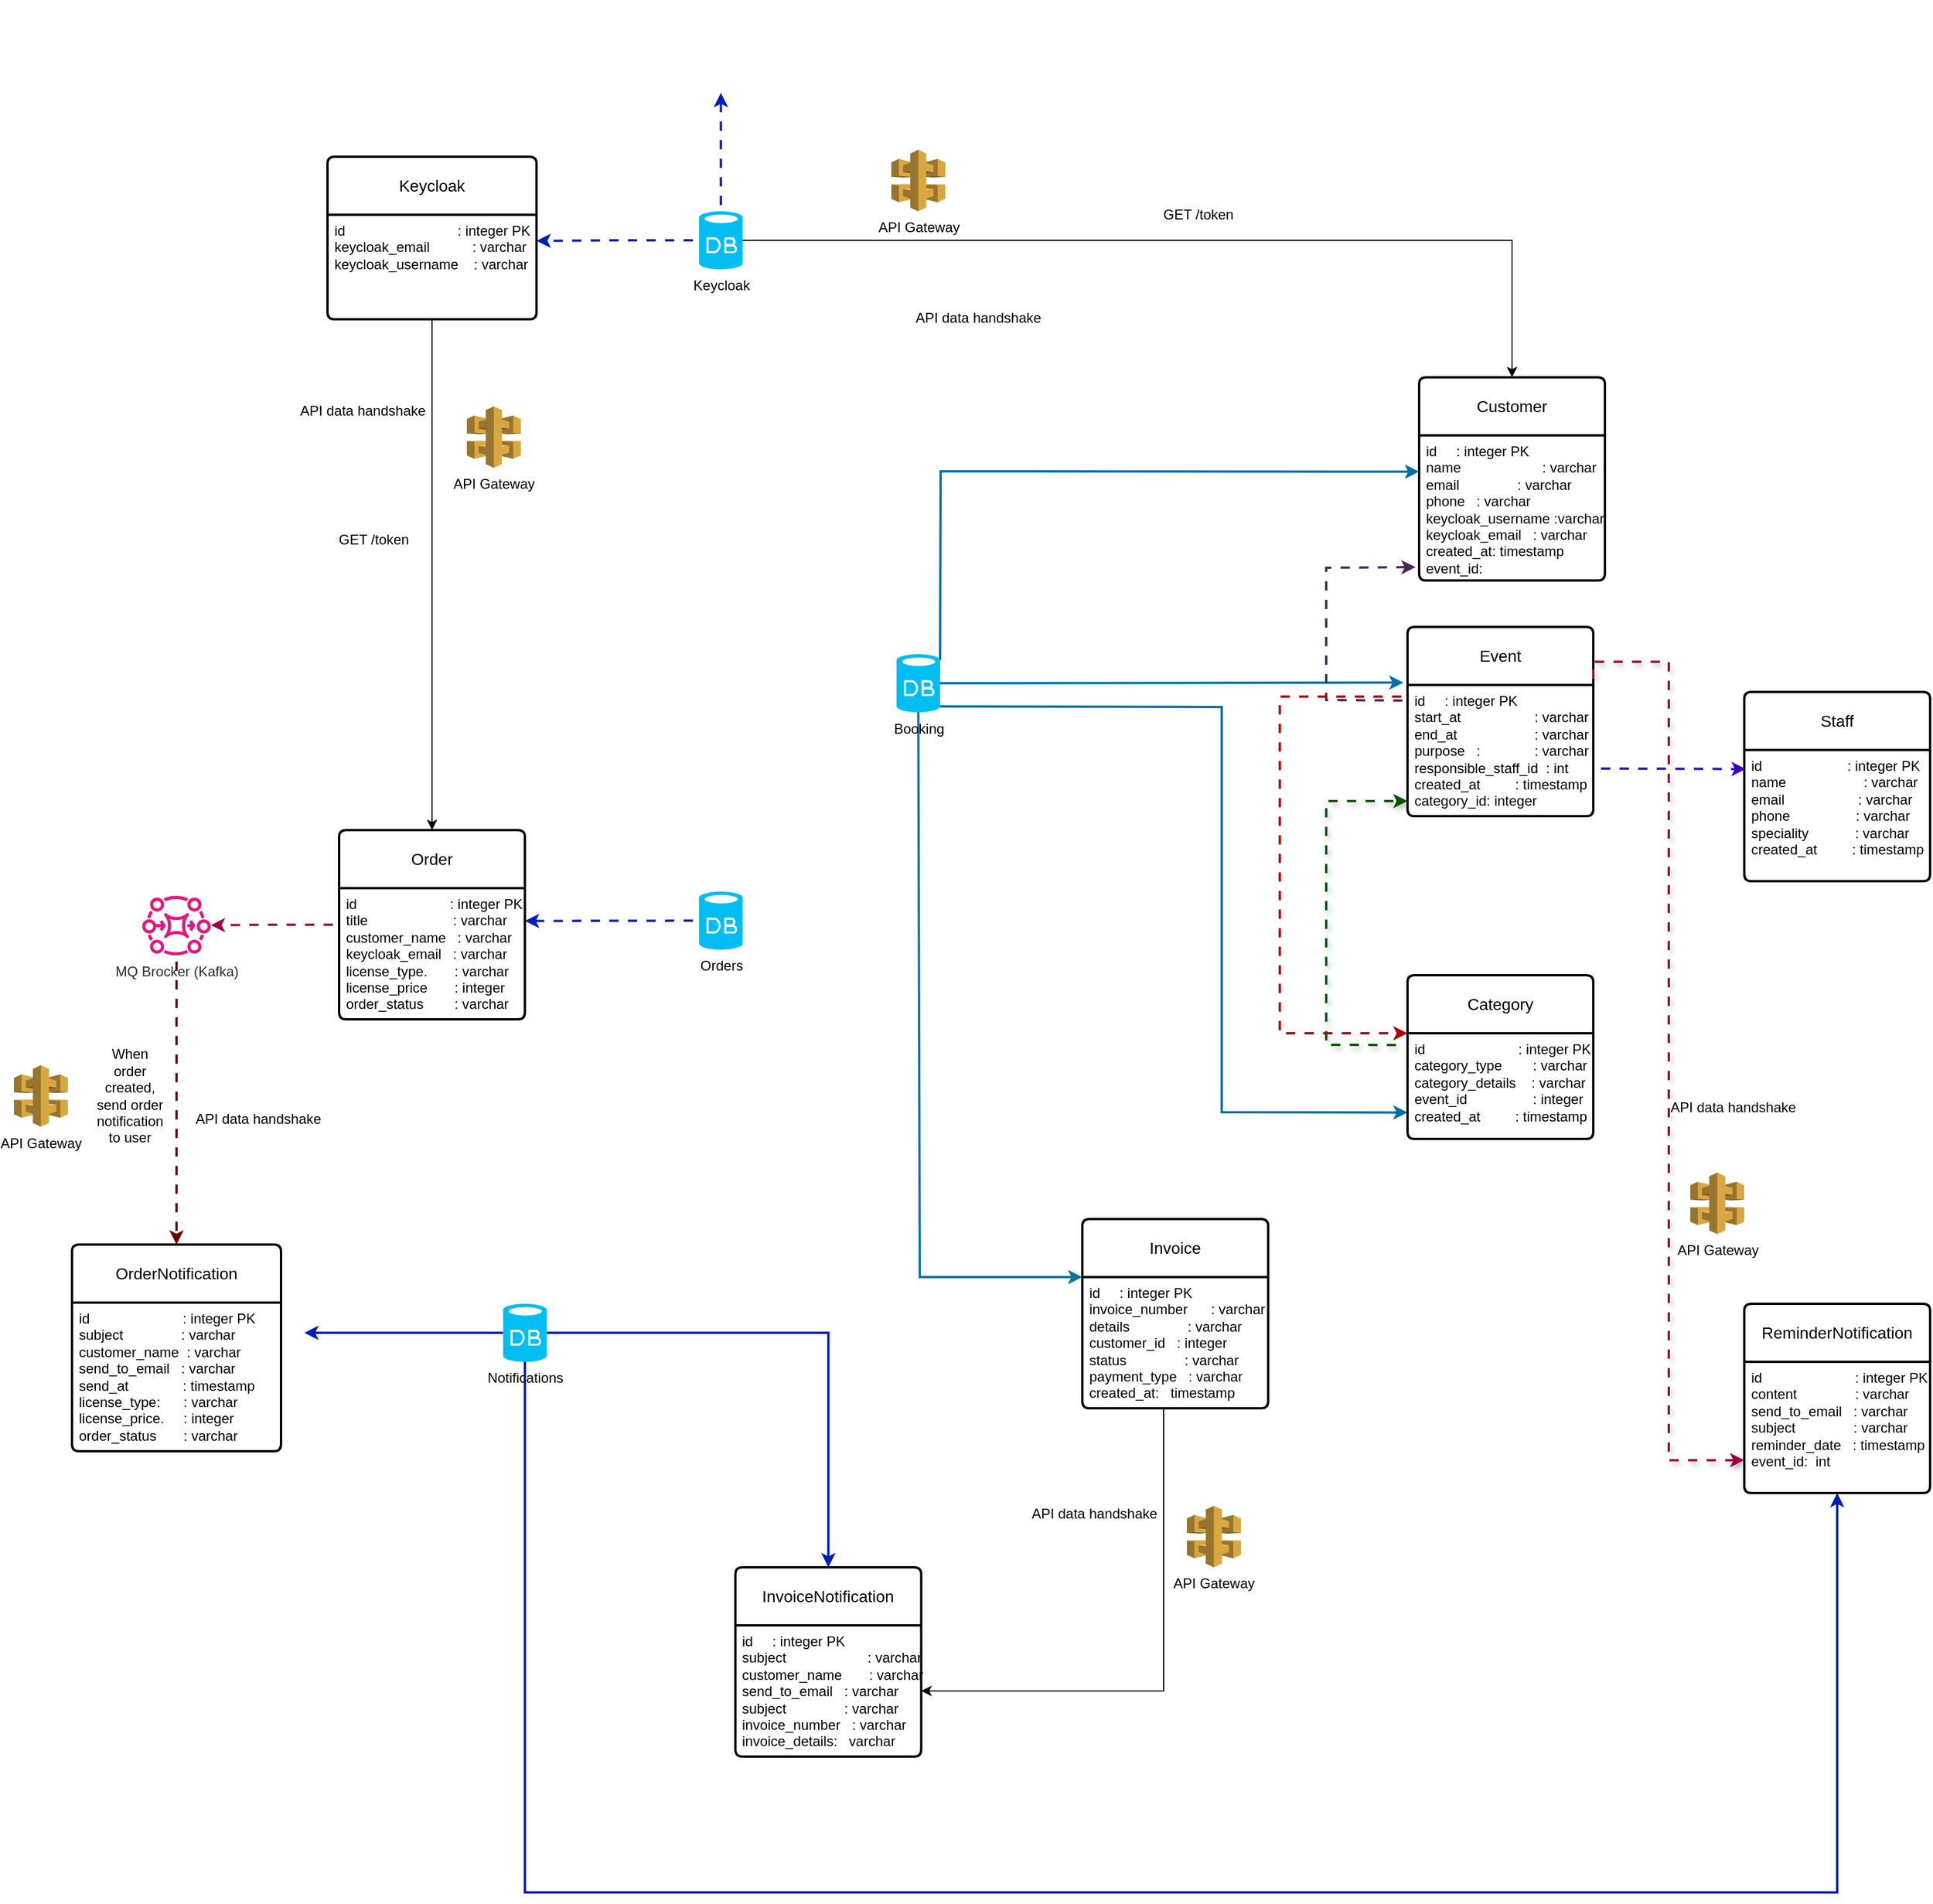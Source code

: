 <mxfile version="24.7.1" type="device">
  <diagram name="Page-1" id="e56a1550-8fbb-45ad-956c-1786394a9013">
    <mxGraphModel dx="4280" dy="2630" grid="1" gridSize="10" guides="1" tooltips="1" connect="1" arrows="1" fold="1" page="1" pageScale="1" pageWidth="1100" pageHeight="850" background="none" math="0" shadow="0">
      <root>
        <mxCell id="0" />
        <mxCell id="1" parent="0" />
        <mxCell id="J1xQp5voXbhv6y2zejis-97" style="rounded=0;orthogonalLoop=1;jettySize=auto;html=1;entryX=1;entryY=0.25;entryDx=0;entryDy=0;flowAnimation=1;strokeWidth=2;fillColor=#0050ef;strokeColor=#001DBC;" edge="1" parent="1" source="J1xQp5voXbhv6y2zejis-1" target="J1xQp5voXbhv6y2zejis-96">
          <mxGeometry relative="1" as="geometry" />
        </mxCell>
        <mxCell id="J1xQp5voXbhv6y2zejis-1" value="Orders" style="verticalLabelPosition=bottom;html=1;verticalAlign=top;align=center;strokeColor=none;fillColor=#00BEF2;shape=mxgraph.azure.database;" vertex="1" parent="1">
          <mxGeometry x="40" y="478" width="37.5" height="50" as="geometry" />
        </mxCell>
        <mxCell id="J1xQp5voXbhv6y2zejis-99" style="rounded=0;orthogonalLoop=1;jettySize=auto;html=1;exitX=0.5;exitY=1;exitDx=0;exitDy=0;exitPerimeter=0;flowAnimation=0;fillColor=#0050ef;strokeColor=#001DBC;strokeWidth=2;edgeStyle=orthogonalEdgeStyle;" edge="1" parent="1" source="J1xQp5voXbhv6y2zejis-2" target="J1xQp5voXbhv6y2zejis-87">
          <mxGeometry relative="1" as="geometry">
            <Array as="points">
              <mxPoint x="-110" y="1340" />
              <mxPoint x="1020" y="1340" />
            </Array>
          </mxGeometry>
        </mxCell>
        <mxCell id="J1xQp5voXbhv6y2zejis-150" style="edgeStyle=orthogonalEdgeStyle;rounded=0;orthogonalLoop=1;jettySize=auto;html=1;strokeWidth=2;fillColor=#0050ef;strokeColor=#001DBC;" edge="1" parent="1" source="J1xQp5voXbhv6y2zejis-2" target="J1xQp5voXbhv6y2zejis-89">
          <mxGeometry relative="1" as="geometry" />
        </mxCell>
        <mxCell id="J1xQp5voXbhv6y2zejis-151" style="edgeStyle=orthogonalEdgeStyle;rounded=0;orthogonalLoop=1;jettySize=auto;html=1;fillColor=#0050ef;strokeColor=#001DBC;strokeWidth=2;" edge="1" parent="1" source="J1xQp5voXbhv6y2zejis-2">
          <mxGeometry relative="1" as="geometry">
            <mxPoint x="-300" y="858" as="targetPoint" />
          </mxGeometry>
        </mxCell>
        <mxCell id="J1xQp5voXbhv6y2zejis-2" value="Notifications" style="verticalLabelPosition=bottom;html=1;verticalAlign=top;align=center;strokeColor=none;fillColor=#00BEF2;shape=mxgraph.azure.database;" vertex="1" parent="1">
          <mxGeometry x="-128.75" y="833" width="37.5" height="50" as="geometry" />
        </mxCell>
        <mxCell id="J1xQp5voXbhv6y2zejis-131" style="rounded=0;orthogonalLoop=1;jettySize=auto;html=1;exitX=0.5;exitY=1;exitDx=0;exitDy=0;exitPerimeter=0;entryX=0;entryY=0;entryDx=0;entryDy=0;flowAnimation=0;strokeWidth=2;fillColor=#b1ddf0;strokeColor=#10739e;" edge="1" parent="1" source="J1xQp5voXbhv6y2zejis-3" target="J1xQp5voXbhv6y2zejis-130">
          <mxGeometry relative="1" as="geometry">
            <Array as="points">
              <mxPoint x="230" y="810" />
            </Array>
          </mxGeometry>
        </mxCell>
        <mxCell id="J1xQp5voXbhv6y2zejis-141" style="rounded=0;orthogonalLoop=1;jettySize=auto;html=1;exitX=1;exitY=0.1;exitDx=0;exitDy=0;exitPerimeter=0;entryX=0;entryY=0.25;entryDx=0;entryDy=0;flowAnimation=0;fillColor=#1ba1e2;strokeColor=#006EAF;strokeWidth=2;" edge="1" parent="1" source="J1xQp5voXbhv6y2zejis-3" target="J1xQp5voXbhv6y2zejis-137">
          <mxGeometry relative="1" as="geometry">
            <Array as="points">
              <mxPoint x="248" y="116" />
            </Array>
          </mxGeometry>
        </mxCell>
        <mxCell id="J1xQp5voXbhv6y2zejis-143" style="rounded=0;orthogonalLoop=1;jettySize=auto;html=1;exitX=1;exitY=0.5;exitDx=0;exitDy=0;exitPerimeter=0;entryX=-0.022;entryY=0.294;entryDx=0;entryDy=0;flowAnimation=0;entryPerimeter=0;fillColor=#1ba1e2;strokeColor=#006EAF;strokeWidth=2;" edge="1" parent="1" source="J1xQp5voXbhv6y2zejis-3" target="J1xQp5voXbhv6y2zejis-132">
          <mxGeometry relative="1" as="geometry" />
        </mxCell>
        <mxCell id="J1xQp5voXbhv6y2zejis-149" style="rounded=0;orthogonalLoop=1;jettySize=auto;html=1;exitX=1;exitY=0.9;exitDx=0;exitDy=0;exitPerimeter=0;entryX=0;entryY=0.75;entryDx=0;entryDy=0;flowAnimation=0;fillColor=#1ba1e2;strokeColor=#006EAF;strokeWidth=2;" edge="1" parent="1" source="J1xQp5voXbhv6y2zejis-3" target="J1xQp5voXbhv6y2zejis-135">
          <mxGeometry relative="1" as="geometry">
            <Array as="points">
              <mxPoint x="490" y="319" />
              <mxPoint x="490" y="668" />
            </Array>
          </mxGeometry>
        </mxCell>
        <mxCell id="J1xQp5voXbhv6y2zejis-3" value="Booking" style="verticalLabelPosition=bottom;html=1;verticalAlign=top;align=center;strokeColor=none;fillColor=#00BEF2;shape=mxgraph.azure.database;" vertex="1" parent="1">
          <mxGeometry x="210" y="273.5" width="37.5" height="50" as="geometry" />
        </mxCell>
        <mxCell id="J1xQp5voXbhv6y2zejis-87" value="ReminderNotification" style="swimlane;childLayout=stackLayout;horizontal=1;startSize=50;horizontalStack=0;rounded=1;fontSize=14;fontStyle=0;strokeWidth=2;resizeParent=0;resizeLast=1;shadow=0;dashed=0;align=center;arcSize=4;whiteSpace=wrap;html=1;" vertex="1" parent="1">
          <mxGeometry x="940" y="833" width="160" height="163" as="geometry">
            <mxRectangle x="-220" y="707" width="80" height="50" as="alternateBounds" />
          </mxGeometry>
        </mxCell>
        <mxCell id="J1xQp5voXbhv6y2zejis-88" value="id&amp;nbsp; &amp;nbsp; &amp;nbsp; &amp;nbsp; &amp;nbsp; &amp;nbsp; &amp;nbsp; &amp;nbsp; &amp;nbsp; &amp;nbsp; &amp;nbsp; &amp;nbsp; : integer PK&lt;br&gt;&lt;div&gt;content&amp;nbsp; &amp;nbsp; &amp;nbsp; &amp;nbsp; &amp;nbsp; &amp;nbsp; &amp;nbsp; &amp;nbsp;: varchar&lt;br&gt;&lt;/div&gt;&lt;div&gt;send_to_email&amp;nbsp; &amp;nbsp;: varchar&lt;/div&gt;&lt;div&gt;subject&amp;nbsp; &amp;nbsp; &amp;nbsp; &amp;nbsp; &amp;nbsp; &amp;nbsp; &amp;nbsp; &amp;nbsp;: varchar&lt;/div&gt;&lt;div&gt;reminder_date&amp;nbsp; &amp;nbsp;: timestamp&lt;/div&gt;&lt;div&gt;event_id:&amp;nbsp; int&lt;/div&gt;" style="align=left;strokeColor=none;fillColor=none;spacingLeft=4;fontSize=12;verticalAlign=top;resizable=0;rotatable=0;part=1;html=1;" vertex="1" parent="J1xQp5voXbhv6y2zejis-87">
          <mxGeometry y="50" width="160" height="113" as="geometry" />
        </mxCell>
        <mxCell id="J1xQp5voXbhv6y2zejis-89" value="InvoiceNotification" style="swimlane;childLayout=stackLayout;horizontal=1;startSize=50;horizontalStack=0;rounded=1;fontSize=14;fontStyle=0;strokeWidth=2;resizeParent=0;resizeLast=1;shadow=0;dashed=0;align=center;arcSize=4;whiteSpace=wrap;html=1;" vertex="1" parent="1">
          <mxGeometry x="71.25" y="1060" width="160" height="163" as="geometry">
            <mxRectangle x="-220" y="707" width="80" height="50" as="alternateBounds" />
          </mxGeometry>
        </mxCell>
        <mxCell id="J1xQp5voXbhv6y2zejis-90" value="id&amp;nbsp; &amp;nbsp; &amp;nbsp;: integer PK&lt;br&gt;subject&amp;nbsp; &amp;nbsp; &amp;nbsp; &amp;nbsp; &amp;nbsp; &amp;nbsp; &amp;nbsp; &amp;nbsp; &amp;nbsp; &amp;nbsp; &amp;nbsp;: varchar&lt;div&gt;customer_name&amp;nbsp; &amp;nbsp; &amp;nbsp; &amp;nbsp;: varchar&lt;br&gt;&lt;/div&gt;&lt;div&gt;send_to_email&amp;nbsp; &amp;nbsp;: varchar&lt;/div&gt;&lt;div&gt;subject&amp;nbsp; &amp;nbsp; &amp;nbsp; &amp;nbsp; &amp;nbsp; &amp;nbsp; &amp;nbsp; &amp;nbsp;: varchar&lt;/div&gt;&lt;div&gt;invoice_number&amp;nbsp; &amp;nbsp;: varchar&lt;/div&gt;&lt;div&gt;invoice_details:&amp;nbsp; &amp;nbsp;varchar&lt;/div&gt;" style="align=left;strokeColor=none;fillColor=none;spacingLeft=4;fontSize=12;verticalAlign=top;resizable=0;rotatable=0;part=1;html=1;" vertex="1" parent="J1xQp5voXbhv6y2zejis-89">
          <mxGeometry y="50" width="160" height="113" as="geometry" />
        </mxCell>
        <mxCell id="J1xQp5voXbhv6y2zejis-92" value="OrderNotification" style="swimlane;childLayout=stackLayout;horizontal=1;startSize=50;horizontalStack=0;rounded=1;fontSize=14;fontStyle=0;strokeWidth=2;resizeParent=0;resizeLast=1;shadow=0;dashed=0;align=center;arcSize=4;whiteSpace=wrap;html=1;" vertex="1" parent="1">
          <mxGeometry x="-500" y="782" width="180" height="178" as="geometry">
            <mxRectangle x="-220" y="707" width="80" height="50" as="alternateBounds" />
          </mxGeometry>
        </mxCell>
        <mxCell id="J1xQp5voXbhv6y2zejis-93" value="id&amp;nbsp; &amp;nbsp; &amp;nbsp; &amp;nbsp; &amp;nbsp; &amp;nbsp; &amp;nbsp; &amp;nbsp; &amp;nbsp; &amp;nbsp; &amp;nbsp; &amp;nbsp; : integer PK&lt;br&gt;&lt;div&gt;&lt;div&gt;subject&amp;nbsp; &amp;nbsp; &amp;nbsp; &amp;nbsp; &amp;nbsp; &amp;nbsp; &amp;nbsp; &amp;nbsp;: varchar&lt;/div&gt;&lt;/div&gt;&lt;div&gt;customer_name&amp;nbsp; : varchar&lt;br&gt;&lt;/div&gt;&lt;div&gt;send_to_email&amp;nbsp; &amp;nbsp;: varchar&lt;/div&gt;&lt;div&gt;&lt;span style=&quot;background-color: initial;&quot;&gt;send_at&amp;nbsp; &amp;nbsp; &amp;nbsp; &amp;nbsp; &amp;nbsp; &amp;nbsp; &amp;nbsp; : timestamp&lt;/span&gt;&lt;br&gt;&lt;/div&gt;&lt;div&gt;&lt;span style=&quot;background-color: initial;&quot;&gt;license_type:&amp;nbsp; &amp;nbsp; &amp;nbsp; : varchar&lt;/span&gt;&lt;/div&gt;&lt;div&gt;&lt;span style=&quot;background-color: initial;&quot;&gt;license_price.&amp;nbsp; &amp;nbsp; &amp;nbsp;: integer&lt;/span&gt;&lt;/div&gt;&lt;div&gt;&lt;span style=&quot;background-color: initial;&quot;&gt;order_status&amp;nbsp; &amp;nbsp; &amp;nbsp; &amp;nbsp;: varchar&lt;/span&gt;&lt;/div&gt;" style="align=left;strokeColor=none;fillColor=none;spacingLeft=4;fontSize=12;verticalAlign=top;resizable=0;rotatable=0;part=1;html=1;" vertex="1" parent="J1xQp5voXbhv6y2zejis-92">
          <mxGeometry y="50" width="180" height="128" as="geometry" />
        </mxCell>
        <mxCell id="J1xQp5voXbhv6y2zejis-98" style="edgeStyle=orthogonalEdgeStyle;rounded=0;orthogonalLoop=1;jettySize=auto;html=1;fillColor=#d80073;strokeColor=#A50040;flowAnimation=1;shadow=0;strokeWidth=2;" edge="1" parent="1" source="J1xQp5voXbhv6y2zejis-95" target="J1xQp5voXbhv6y2zejis-103">
          <mxGeometry relative="1" as="geometry" />
        </mxCell>
        <mxCell id="J1xQp5voXbhv6y2zejis-95" value="Order" style="swimlane;childLayout=stackLayout;horizontal=1;startSize=50;horizontalStack=0;rounded=1;fontSize=14;fontStyle=0;strokeWidth=2;resizeParent=0;resizeLast=1;shadow=0;dashed=0;align=center;arcSize=4;whiteSpace=wrap;html=1;" vertex="1" parent="1">
          <mxGeometry x="-270" y="425" width="160" height="163" as="geometry">
            <mxRectangle x="-220" y="707" width="80" height="50" as="alternateBounds" />
          </mxGeometry>
        </mxCell>
        <mxCell id="J1xQp5voXbhv6y2zejis-96" value="id&amp;nbsp; &amp;nbsp; &amp;nbsp; &amp;nbsp; &amp;nbsp; &amp;nbsp; &amp;nbsp; &amp;nbsp; &amp;nbsp; &amp;nbsp; &amp;nbsp; &amp;nbsp; : integer PK&lt;br&gt;title&amp;nbsp; &amp;nbsp; &amp;nbsp; &amp;nbsp; &amp;nbsp; &amp;nbsp; &amp;nbsp; &amp;nbsp; &amp;nbsp; &amp;nbsp; &amp;nbsp; : varchar&lt;br&gt;&lt;div&gt;customer_name&amp;nbsp; &amp;nbsp;: varchar&lt;div&gt;keycloak_email&amp;nbsp; &amp;nbsp;: varchar&lt;br&gt;&lt;/div&gt;&lt;div&gt;license_type.&amp;nbsp; &amp;nbsp; &amp;nbsp; &amp;nbsp;: varchar&lt;/div&gt;&lt;div&gt;license_price&amp;nbsp; &amp;nbsp; &amp;nbsp; &amp;nbsp;: integer&lt;/div&gt;&lt;div&gt;order_status&amp;nbsp; &amp;nbsp; &amp;nbsp; &amp;nbsp; : varchar&lt;/div&gt;&lt;/div&gt;" style="align=left;strokeColor=none;fillColor=none;spacingLeft=4;fontSize=12;verticalAlign=top;resizable=0;rotatable=0;part=1;html=1;" vertex="1" parent="J1xQp5voXbhv6y2zejis-95">
          <mxGeometry y="50" width="160" height="113" as="geometry" />
        </mxCell>
        <mxCell id="J1xQp5voXbhv6y2zejis-101" value="When order created, send order notification to user" style="text;html=1;align=center;verticalAlign=middle;whiteSpace=wrap;rounded=0;" vertex="1" parent="1">
          <mxGeometry x="-480" y="610" width="60" height="88" as="geometry" />
        </mxCell>
        <mxCell id="J1xQp5voXbhv6y2zejis-102" value="API data handshake" style="shape=image;html=1;verticalAlign=top;verticalLabelPosition=bottom;labelBackgroundColor=#ffffff;imageAspect=0;aspect=fixed;image=https://cdn1.iconfinder.com/data/icons/business-and-finance-20/200/vector_65_12-128.png" vertex="1" parent="1">
          <mxGeometry x="-360" y="620" width="40" height="40" as="geometry" />
        </mxCell>
        <mxCell id="J1xQp5voXbhv6y2zejis-104" style="edgeStyle=orthogonalEdgeStyle;rounded=0;orthogonalLoop=1;jettySize=auto;html=1;entryX=0.5;entryY=0;entryDx=0;entryDy=0;flowAnimation=1;strokeWidth=2;fillColor=#a20025;strokeColor=#6F0000;" edge="1" parent="1" source="J1xQp5voXbhv6y2zejis-103" target="J1xQp5voXbhv6y2zejis-92">
          <mxGeometry relative="1" as="geometry">
            <mxPoint x="-410" y="570" as="sourcePoint" />
          </mxGeometry>
        </mxCell>
        <mxCell id="J1xQp5voXbhv6y2zejis-103" value="MQ Brocker (Kafka)" style="sketch=0;outlineConnect=0;fontColor=#232F3E;gradientColor=none;fillColor=#E7157B;strokeColor=none;dashed=0;verticalLabelPosition=bottom;verticalAlign=top;align=center;html=1;fontSize=12;fontStyle=0;aspect=fixed;pointerEvents=1;shape=mxgraph.aws4.mq_broker;" vertex="1" parent="1">
          <mxGeometry x="-439.5" y="480.81" width="59" height="52.19" as="geometry" />
        </mxCell>
        <mxCell id="J1xQp5voXbhv6y2zejis-116" style="rounded=0;orthogonalLoop=1;jettySize=auto;html=1;strokeWidth=2;fillColor=#0050ef;strokeColor=#001DBC;flowAnimation=1;" edge="1" parent="1" source="J1xQp5voXbhv6y2zejis-111" target="J1xQp5voXbhv6y2zejis-113">
          <mxGeometry relative="1" as="geometry" />
        </mxCell>
        <mxCell id="J1xQp5voXbhv6y2zejis-119" style="edgeStyle=orthogonalEdgeStyle;rounded=0;orthogonalLoop=1;jettySize=auto;html=1;entryX=1;entryY=0.25;entryDx=0;entryDy=0;fillColor=#0050ef;strokeColor=#001DBC;strokeWidth=2;flowAnimation=1;" edge="1" parent="1" source="J1xQp5voXbhv6y2zejis-111" target="J1xQp5voXbhv6y2zejis-118">
          <mxGeometry relative="1" as="geometry" />
        </mxCell>
        <mxCell id="J1xQp5voXbhv6y2zejis-155" style="edgeStyle=orthogonalEdgeStyle;rounded=0;orthogonalLoop=1;jettySize=auto;html=1;" edge="1" parent="1" source="J1xQp5voXbhv6y2zejis-111" target="J1xQp5voXbhv6y2zejis-136">
          <mxGeometry relative="1" as="geometry" />
        </mxCell>
        <mxCell id="J1xQp5voXbhv6y2zejis-111" value="Keycloak" style="verticalLabelPosition=bottom;html=1;verticalAlign=top;align=center;strokeColor=none;fillColor=#00BEF2;shape=mxgraph.azure.database;" vertex="1" parent="1">
          <mxGeometry x="40" y="-108" width="37.5" height="50" as="geometry" />
        </mxCell>
        <mxCell id="J1xQp5voXbhv6y2zejis-112" value="" style="group" vertex="1" connectable="0" parent="1">
          <mxGeometry x="14.54" y="-290" width="88.43" height="80" as="geometry" />
        </mxCell>
        <mxCell id="J1xQp5voXbhv6y2zejis-113" value="" style="shape=image;verticalLabelPosition=bottom;labelBackgroundColor=default;verticalAlign=top;aspect=fixed;imageAspect=0;image=https://devopsi.pl/wp-content/uploads/2021/02/Keycloak-1024x683.png;" vertex="1" parent="J1xQp5voXbhv6y2zejis-112">
          <mxGeometry y="21" width="88.43" height="59" as="geometry" />
        </mxCell>
        <mxCell id="J1xQp5voXbhv6y2zejis-117" value="Keycloak" style="swimlane;childLayout=stackLayout;horizontal=1;startSize=50;horizontalStack=0;rounded=1;fontSize=14;fontStyle=0;strokeWidth=2;resizeParent=0;resizeLast=1;shadow=0;dashed=0;align=center;arcSize=4;whiteSpace=wrap;html=1;" vertex="1" parent="1">
          <mxGeometry x="-280" y="-155" width="180" height="140" as="geometry">
            <mxRectangle x="-220" y="707" width="80" height="50" as="alternateBounds" />
          </mxGeometry>
        </mxCell>
        <mxCell id="J1xQp5voXbhv6y2zejis-118" value="id&amp;nbsp; &amp;nbsp; &amp;nbsp; &amp;nbsp; &amp;nbsp; &amp;nbsp; &amp;nbsp; &amp;nbsp; &amp;nbsp; &amp;nbsp; &amp;nbsp; &amp;nbsp; &amp;nbsp; &amp;nbsp; &amp;nbsp;: integer PK&lt;br&gt;&lt;div&gt;&lt;div&gt;keycloak_email&amp;nbsp; &amp;nbsp; &amp;nbsp; &amp;nbsp; &amp;nbsp; &amp;nbsp;: varchar&lt;br&gt;&lt;/div&gt;&lt;div&gt;keycloak_username&amp;nbsp; &amp;nbsp; : varchar&lt;br&gt;&lt;/div&gt;&lt;/div&gt;" style="align=left;strokeColor=none;fillColor=none;spacingLeft=4;fontSize=12;verticalAlign=top;resizable=0;rotatable=0;part=1;html=1;" vertex="1" parent="J1xQp5voXbhv6y2zejis-117">
          <mxGeometry y="50" width="180" height="90" as="geometry" />
        </mxCell>
        <mxCell id="J1xQp5voXbhv6y2zejis-123" value="API Gateway" style="outlineConnect=0;dashed=0;verticalLabelPosition=bottom;verticalAlign=top;align=center;html=1;shape=mxgraph.aws3.api_gateway;fillColor=#D9A741;gradientColor=none;" vertex="1" parent="1">
          <mxGeometry x="-160" y="60" width="46.5" height="53" as="geometry" />
        </mxCell>
        <mxCell id="J1xQp5voXbhv6y2zejis-124" style="edgeStyle=orthogonalEdgeStyle;rounded=0;orthogonalLoop=1;jettySize=auto;html=1;" edge="1" parent="1" source="J1xQp5voXbhv6y2zejis-118" target="J1xQp5voXbhv6y2zejis-95">
          <mxGeometry relative="1" as="geometry" />
        </mxCell>
        <mxCell id="J1xQp5voXbhv6y2zejis-127" value="API data handshake" style="shape=image;html=1;verticalAlign=top;verticalLabelPosition=bottom;labelBackgroundColor=#ffffff;imageAspect=0;aspect=fixed;image=https://cdn1.iconfinder.com/data/icons/business-and-finance-20/200/vector_65_12-128.png" vertex="1" parent="1">
          <mxGeometry x="-270" y="10" width="40" height="40" as="geometry" />
        </mxCell>
        <mxCell id="J1xQp5voXbhv6y2zejis-128" value="GET /token" style="text;html=1;align=center;verticalAlign=middle;whiteSpace=wrap;rounded=0;" vertex="1" parent="1">
          <mxGeometry x="-290" y="160" width="100" height="30" as="geometry" />
        </mxCell>
        <mxCell id="J1xQp5voXbhv6y2zejis-129" value="Invoice" style="swimlane;childLayout=stackLayout;horizontal=1;startSize=50;horizontalStack=0;rounded=1;fontSize=14;fontStyle=0;strokeWidth=2;resizeParent=0;resizeLast=1;shadow=0;dashed=0;align=center;arcSize=4;whiteSpace=wrap;html=1;" vertex="1" parent="1">
          <mxGeometry x="370" y="760" width="160" height="163" as="geometry">
            <mxRectangle x="-220" y="707" width="80" height="50" as="alternateBounds" />
          </mxGeometry>
        </mxCell>
        <mxCell id="J1xQp5voXbhv6y2zejis-130" value="id&amp;nbsp; &amp;nbsp; &amp;nbsp;: integer PK&lt;br&gt;invoice_number&amp;nbsp; &amp;nbsp; &amp;nbsp; : varchar&lt;div&gt;details&amp;nbsp; &amp;nbsp; &amp;nbsp; &amp;nbsp; &amp;nbsp; &amp;nbsp; &amp;nbsp; &amp;nbsp;: varchar&lt;br&gt;&lt;/div&gt;&lt;div&gt;customer_id&amp;nbsp; &amp;nbsp;: integer&lt;/div&gt;&lt;div&gt;status&amp;nbsp; &amp;nbsp; &amp;nbsp; &amp;nbsp; &amp;nbsp; &amp;nbsp; &amp;nbsp; &amp;nbsp;: varchar&lt;/div&gt;&lt;div&gt;payment_type&amp;nbsp; &amp;nbsp;: varchar&lt;/div&gt;&lt;div&gt;created_at:&amp;nbsp; &amp;nbsp;timestamp&lt;/div&gt;" style="align=left;strokeColor=none;fillColor=none;spacingLeft=4;fontSize=12;verticalAlign=top;resizable=0;rotatable=0;part=1;html=1;" vertex="1" parent="J1xQp5voXbhv6y2zejis-129">
          <mxGeometry y="50" width="160" height="113" as="geometry" />
        </mxCell>
        <mxCell id="J1xQp5voXbhv6y2zejis-132" value="Event" style="swimlane;childLayout=stackLayout;horizontal=1;startSize=50;horizontalStack=0;rounded=1;fontSize=14;fontStyle=0;strokeWidth=2;resizeParent=0;resizeLast=1;shadow=0;dashed=0;align=center;arcSize=4;whiteSpace=wrap;html=1;" vertex="1" parent="1">
          <mxGeometry x="650" y="250" width="160" height="163" as="geometry">
            <mxRectangle x="-220" y="707" width="80" height="50" as="alternateBounds" />
          </mxGeometry>
        </mxCell>
        <mxCell id="J1xQp5voXbhv6y2zejis-133" value="id&amp;nbsp; &amp;nbsp; &amp;nbsp;: integer PK&lt;br&gt;start_at&amp;nbsp; &amp;nbsp; &amp;nbsp; &amp;nbsp; &amp;nbsp; &amp;nbsp; &amp;nbsp; &amp;nbsp; &amp;nbsp; &amp;nbsp;: varchar&lt;div&gt;end_at&amp;nbsp; &amp;nbsp; &amp;nbsp; &amp;nbsp; &amp;nbsp; &amp;nbsp; &amp;nbsp; &amp;nbsp; &amp;nbsp; &amp;nbsp; : varchar&lt;br&gt;&lt;/div&gt;&lt;div&gt;purpose&amp;nbsp; &amp;nbsp;:&amp;nbsp; &amp;nbsp; &amp;nbsp; &amp;nbsp; &amp;nbsp; &amp;nbsp; &amp;nbsp; :&amp;nbsp;&lt;span style=&quot;background-color: initial;&quot;&gt;varchar&lt;/span&gt;&lt;/div&gt;&lt;div&gt;responsible_staff_id&amp;nbsp; : int&lt;/div&gt;&lt;div&gt;created_at&amp;nbsp; &amp;nbsp; &amp;nbsp; &amp;nbsp; &amp;nbsp;: timestamp&lt;/div&gt;&lt;div&gt;category_id: integer&lt;/div&gt;" style="align=left;strokeColor=none;fillColor=none;spacingLeft=4;fontSize=12;verticalAlign=top;resizable=0;rotatable=0;part=1;html=1;" vertex="1" parent="J1xQp5voXbhv6y2zejis-132">
          <mxGeometry y="50" width="160" height="113" as="geometry" />
        </mxCell>
        <mxCell id="J1xQp5voXbhv6y2zejis-134" value="Category" style="swimlane;childLayout=stackLayout;horizontal=1;startSize=50;horizontalStack=0;rounded=1;fontSize=14;fontStyle=0;strokeWidth=2;resizeParent=0;resizeLast=1;shadow=0;dashed=0;align=center;arcSize=4;whiteSpace=wrap;html=1;" vertex="1" parent="1">
          <mxGeometry x="650" y="550" width="160" height="141" as="geometry">
            <mxRectangle x="-220" y="707" width="80" height="50" as="alternateBounds" />
          </mxGeometry>
        </mxCell>
        <mxCell id="J1xQp5voXbhv6y2zejis-135" value="id&amp;nbsp; &amp;nbsp; &amp;nbsp; &amp;nbsp; &amp;nbsp; &amp;nbsp; &amp;nbsp; &amp;nbsp; &amp;nbsp; &amp;nbsp; &amp;nbsp; &amp;nbsp; : integer PK&lt;br&gt;category_type&amp;nbsp; &amp;nbsp; &amp;nbsp; &amp;nbsp; : varchar&lt;div&gt;category_details&amp;nbsp; &amp;nbsp; : varchar&lt;br&gt;&lt;/div&gt;&lt;div&gt;event_id&amp;nbsp; &amp;nbsp; &amp;nbsp; &amp;nbsp; &amp;nbsp; &amp;nbsp; &amp;nbsp; &amp;nbsp; &amp;nbsp;: integer&lt;/div&gt;&lt;div&gt;created_at&amp;nbsp; &amp;nbsp; &amp;nbsp; &amp;nbsp; &amp;nbsp;: timestamp&lt;/div&gt;&lt;div&gt;&lt;br&gt;&lt;/div&gt;" style="align=left;strokeColor=none;fillColor=none;spacingLeft=4;fontSize=12;verticalAlign=top;resizable=0;rotatable=0;part=1;html=1;" vertex="1" parent="J1xQp5voXbhv6y2zejis-134">
          <mxGeometry y="50" width="160" height="91" as="geometry" />
        </mxCell>
        <mxCell id="J1xQp5voXbhv6y2zejis-136" value="Customer" style="swimlane;childLayout=stackLayout;horizontal=1;startSize=50;horizontalStack=0;rounded=1;fontSize=14;fontStyle=0;strokeWidth=2;resizeParent=0;resizeLast=1;shadow=0;dashed=0;align=center;arcSize=4;whiteSpace=wrap;html=1;" vertex="1" parent="1">
          <mxGeometry x="660" y="35" width="160" height="175" as="geometry">
            <mxRectangle x="-220" y="707" width="80" height="50" as="alternateBounds" />
          </mxGeometry>
        </mxCell>
        <mxCell id="J1xQp5voXbhv6y2zejis-137" value="id&amp;nbsp; &amp;nbsp; &amp;nbsp;: integer PK&lt;br&gt;name&amp;nbsp; &amp;nbsp; &amp;nbsp; &amp;nbsp; &amp;nbsp; &amp;nbsp; &amp;nbsp; &amp;nbsp; &amp;nbsp; &amp;nbsp; &amp;nbsp;: varchar&lt;div&gt;email&amp;nbsp; &amp;nbsp; &amp;nbsp; &amp;nbsp; &amp;nbsp; &amp;nbsp; &amp;nbsp; &amp;nbsp;: varchar&lt;br&gt;&lt;/div&gt;&lt;div&gt;phone&amp;nbsp; &amp;nbsp;: varchar&lt;/div&gt;&lt;div&gt;keycloak_username :varchar&lt;/div&gt;&lt;div&gt;keycloak_email&amp;nbsp; &amp;nbsp;: varchar&lt;/div&gt;&lt;div&gt;created_at: timestamp&lt;/div&gt;&lt;div&gt;event_id:&amp;nbsp;&lt;/div&gt;" style="align=left;strokeColor=none;fillColor=none;spacingLeft=4;fontSize=12;verticalAlign=top;resizable=0;rotatable=0;part=1;html=1;" vertex="1" parent="J1xQp5voXbhv6y2zejis-136">
          <mxGeometry y="50" width="160" height="125" as="geometry" />
        </mxCell>
        <mxCell id="J1xQp5voXbhv6y2zejis-138" value="Staff" style="swimlane;childLayout=stackLayout;horizontal=1;startSize=50;horizontalStack=0;rounded=1;fontSize=14;fontStyle=0;strokeWidth=2;resizeParent=0;resizeLast=1;shadow=0;dashed=0;align=center;arcSize=4;whiteSpace=wrap;html=1;" vertex="1" parent="1">
          <mxGeometry x="940" y="306" width="160" height="163" as="geometry">
            <mxRectangle x="-220" y="707" width="80" height="50" as="alternateBounds" />
          </mxGeometry>
        </mxCell>
        <mxCell id="J1xQp5voXbhv6y2zejis-139" value="id&amp;nbsp; &amp;nbsp; &amp;nbsp; &amp;nbsp; &amp;nbsp; &amp;nbsp; &amp;nbsp; &amp;nbsp; &amp;nbsp; &amp;nbsp; &amp;nbsp; : integer PK&lt;br&gt;name&amp;nbsp; &amp;nbsp; &amp;nbsp; &amp;nbsp; &amp;nbsp; &amp;nbsp; &amp;nbsp; &amp;nbsp; &amp;nbsp; &amp;nbsp; : varchar&lt;div&gt;email&amp;nbsp; &amp;nbsp; &amp;nbsp; &amp;nbsp; &amp;nbsp; &amp;nbsp; &amp;nbsp; &amp;nbsp; &amp;nbsp; &amp;nbsp;: varchar&lt;br&gt;&lt;/div&gt;&lt;div&gt;phone&amp;nbsp; &amp;nbsp; &amp;nbsp; &amp;nbsp; &amp;nbsp; &amp;nbsp; &amp;nbsp; &amp;nbsp; &amp;nbsp;: varchar&lt;/div&gt;&lt;div&gt;speciality&amp;nbsp; &amp;nbsp; &amp;nbsp; &amp;nbsp; &amp;nbsp; &amp;nbsp; : varchar&lt;/div&gt;&lt;div&gt;created_at&amp;nbsp; &amp;nbsp; &amp;nbsp; &amp;nbsp; &amp;nbsp;: timestamp&lt;/div&gt;" style="align=left;strokeColor=none;fillColor=none;spacingLeft=4;fontSize=12;verticalAlign=top;resizable=0;rotatable=0;part=1;html=1;" vertex="1" parent="J1xQp5voXbhv6y2zejis-138">
          <mxGeometry y="50" width="160" height="113" as="geometry" />
        </mxCell>
        <mxCell id="J1xQp5voXbhv6y2zejis-145" value="" style="endArrow=classic;html=1;rounded=0;exitX=0.006;exitY=0.119;exitDx=0;exitDy=0;exitPerimeter=0;entryX=-0.019;entryY=0.908;entryDx=0;entryDy=0;entryPerimeter=0;flowAnimation=1;fillColor=#76608a;strokeColor=#432D57;strokeWidth=2;" edge="1" parent="1" source="J1xQp5voXbhv6y2zejis-133" target="J1xQp5voXbhv6y2zejis-137">
          <mxGeometry width="50" height="50" relative="1" as="geometry">
            <mxPoint x="630" y="210" as="sourcePoint" />
            <mxPoint x="680" y="160" as="targetPoint" />
            <Array as="points">
              <mxPoint x="580" y="313" />
              <mxPoint x="580" y="199" />
            </Array>
          </mxGeometry>
        </mxCell>
        <mxCell id="J1xQp5voXbhv6y2zejis-146" value="" style="endArrow=classic;html=1;rounded=0;exitX=-0.028;exitY=0.111;exitDx=0;exitDy=0;exitPerimeter=0;entryX=-0.019;entryY=0.908;entryDx=0;entryDy=0;entryPerimeter=0;flowAnimation=1;strokeWidth=2;fillColor=#008a00;strokeColor=#005700;shadow=1;" edge="1" parent="1" source="J1xQp5voXbhv6y2zejis-135">
          <mxGeometry width="50" height="50" relative="1" as="geometry">
            <mxPoint x="644" y="514" as="sourcePoint" />
            <mxPoint x="650" y="400" as="targetPoint" />
            <Array as="points">
              <mxPoint x="580" y="610" />
              <mxPoint x="580" y="400" />
            </Array>
          </mxGeometry>
        </mxCell>
        <mxCell id="J1xQp5voXbhv6y2zejis-147" value="" style="endArrow=classic;html=1;rounded=0;exitX=1.008;exitY=0.637;exitDx=0;exitDy=0;exitPerimeter=0;entryX=0.008;entryY=0.145;entryDx=0;entryDy=0;entryPerimeter=0;flowAnimation=1;strokeWidth=2;fillColor=#6a00ff;strokeColor=#3700CC;" edge="1" parent="1" source="J1xQp5voXbhv6y2zejis-133" target="J1xQp5voXbhv6y2zejis-139">
          <mxGeometry width="50" height="50" relative="1" as="geometry">
            <mxPoint x="810" y="500" as="sourcePoint" />
            <mxPoint x="860" y="450" as="targetPoint" />
          </mxGeometry>
        </mxCell>
        <mxCell id="J1xQp5voXbhv6y2zejis-148" value="" style="endArrow=classic;html=1;rounded=0;entryX=0;entryY=0;entryDx=0;entryDy=0;strokeWidth=2;fillColor=#e51400;strokeColor=#B20000;flowAnimation=1;" edge="1" parent="1" target="J1xQp5voXbhv6y2zejis-135">
          <mxGeometry width="50" height="50" relative="1" as="geometry">
            <mxPoint x="650" y="310" as="sourcePoint" />
            <mxPoint x="640" y="450" as="targetPoint" />
            <Array as="points">
              <mxPoint x="540" y="310" />
              <mxPoint x="540" y="600" />
            </Array>
          </mxGeometry>
        </mxCell>
        <mxCell id="J1xQp5voXbhv6y2zejis-152" value="API Gateway" style="outlineConnect=0;dashed=0;verticalLabelPosition=bottom;verticalAlign=top;align=center;html=1;shape=mxgraph.aws3.api_gateway;fillColor=#D9A741;gradientColor=none;" vertex="1" parent="1">
          <mxGeometry x="460" y="1007" width="46.5" height="53" as="geometry" />
        </mxCell>
        <mxCell id="J1xQp5voXbhv6y2zejis-153" style="edgeStyle=orthogonalEdgeStyle;rounded=0;orthogonalLoop=1;jettySize=auto;html=1;entryX=1;entryY=0.5;entryDx=0;entryDy=0;" edge="1" parent="1" source="J1xQp5voXbhv6y2zejis-130" target="J1xQp5voXbhv6y2zejis-90">
          <mxGeometry relative="1" as="geometry">
            <Array as="points">
              <mxPoint x="440" y="1167" />
            </Array>
          </mxGeometry>
        </mxCell>
        <mxCell id="J1xQp5voXbhv6y2zejis-154" value="API data handshake" style="shape=image;html=1;verticalAlign=top;verticalLabelPosition=bottom;labelBackgroundColor=#ffffff;imageAspect=0;aspect=fixed;image=https://cdn1.iconfinder.com/data/icons/business-and-finance-20/200/vector_65_12-128.png" vertex="1" parent="1">
          <mxGeometry x="360" y="960" width="40" height="40" as="geometry" />
        </mxCell>
        <mxCell id="J1xQp5voXbhv6y2zejis-156" value="API Gateway" style="outlineConnect=0;dashed=0;verticalLabelPosition=bottom;verticalAlign=top;align=center;html=1;shape=mxgraph.aws3.api_gateway;fillColor=#D9A741;gradientColor=none;" vertex="1" parent="1">
          <mxGeometry x="205.5" y="-161" width="46.5" height="53" as="geometry" />
        </mxCell>
        <mxCell id="J1xQp5voXbhv6y2zejis-157" value="API data handshake" style="shape=image;html=1;verticalAlign=top;verticalLabelPosition=bottom;labelBackgroundColor=#ffffff;imageAspect=0;aspect=fixed;image=https://cdn1.iconfinder.com/data/icons/business-and-finance-20/200/vector_65_12-128.png" vertex="1" parent="1">
          <mxGeometry x="260" y="-70" width="40" height="40" as="geometry" />
        </mxCell>
        <mxCell id="J1xQp5voXbhv6y2zejis-158" value="GET /token" style="text;html=1;align=center;verticalAlign=middle;whiteSpace=wrap;rounded=0;" vertex="1" parent="1">
          <mxGeometry x="420" y="-120" width="100" height="30" as="geometry" />
        </mxCell>
        <mxCell id="J1xQp5voXbhv6y2zejis-159" style="edgeStyle=orthogonalEdgeStyle;rounded=0;orthogonalLoop=1;jettySize=auto;html=1;exitX=1;exitY=0;exitDx=0;exitDy=0;entryX=0;entryY=0.75;entryDx=0;entryDy=0;fillColor=#d80073;strokeColor=#A50040;strokeWidth=2;flowAnimation=1;shadow=1;" edge="1" parent="1" source="J1xQp5voXbhv6y2zejis-133" target="J1xQp5voXbhv6y2zejis-88">
          <mxGeometry relative="1" as="geometry" />
        </mxCell>
        <mxCell id="J1xQp5voXbhv6y2zejis-160" value="API Gateway" style="outlineConnect=0;dashed=0;verticalLabelPosition=bottom;verticalAlign=top;align=center;html=1;shape=mxgraph.aws3.api_gateway;fillColor=#D9A741;gradientColor=none;" vertex="1" parent="1">
          <mxGeometry x="893.5" y="720" width="46.5" height="53" as="geometry" />
        </mxCell>
        <mxCell id="J1xQp5voXbhv6y2zejis-161" value="API data handshake" style="shape=image;html=1;verticalAlign=top;verticalLabelPosition=bottom;labelBackgroundColor=#ffffff;imageAspect=0;aspect=fixed;image=https://cdn1.iconfinder.com/data/icons/business-and-finance-20/200/vector_65_12-128.png" vertex="1" parent="1">
          <mxGeometry x="910" y="610" width="40" height="40" as="geometry" />
        </mxCell>
        <mxCell id="J1xQp5voXbhv6y2zejis-162" value="API Gateway" style="outlineConnect=0;dashed=0;verticalLabelPosition=bottom;verticalAlign=top;align=center;html=1;shape=mxgraph.aws3.api_gateway;fillColor=#D9A741;gradientColor=none;" vertex="1" parent="1">
          <mxGeometry x="-550" y="627.5" width="46.5" height="53" as="geometry" />
        </mxCell>
      </root>
    </mxGraphModel>
  </diagram>
</mxfile>
